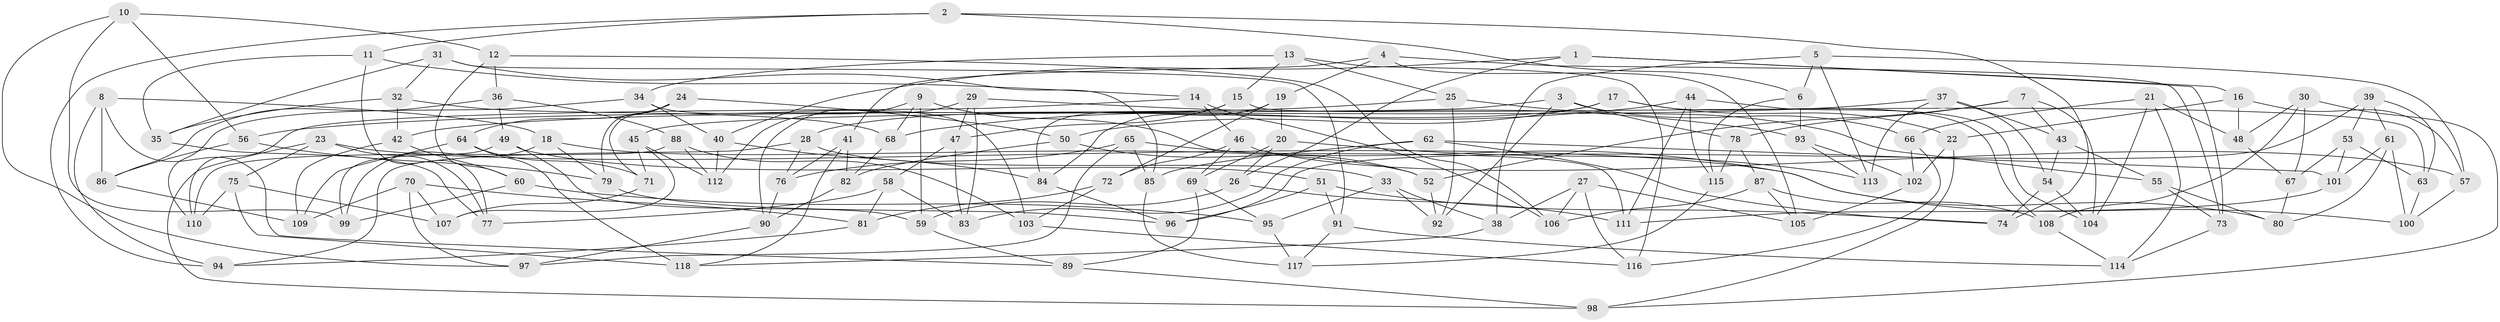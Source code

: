 // coarse degree distribution, {11: 0.08333333333333333, 7: 0.0625, 10: 0.041666666666666664, 3: 0.20833333333333334, 9: 0.041666666666666664, 5: 0.020833333333333332, 4: 0.3333333333333333, 6: 0.08333333333333333, 8: 0.125}
// Generated by graph-tools (version 1.1) at 2025/54/03/04/25 22:54:04]
// undirected, 118 vertices, 236 edges
graph export_dot {
  node [color=gray90,style=filled];
  1;
  2;
  3;
  4;
  5;
  6;
  7;
  8;
  9;
  10;
  11;
  12;
  13;
  14;
  15;
  16;
  17;
  18;
  19;
  20;
  21;
  22;
  23;
  24;
  25;
  26;
  27;
  28;
  29;
  30;
  31;
  32;
  33;
  34;
  35;
  36;
  37;
  38;
  39;
  40;
  41;
  42;
  43;
  44;
  45;
  46;
  47;
  48;
  49;
  50;
  51;
  52;
  53;
  54;
  55;
  56;
  57;
  58;
  59;
  60;
  61;
  62;
  63;
  64;
  65;
  66;
  67;
  68;
  69;
  70;
  71;
  72;
  73;
  74;
  75;
  76;
  77;
  78;
  79;
  80;
  81;
  82;
  83;
  84;
  85;
  86;
  87;
  88;
  89;
  90;
  91;
  92;
  93;
  94;
  95;
  96;
  97;
  98;
  99;
  100;
  101;
  102;
  103;
  104;
  105;
  106;
  107;
  108;
  109;
  110;
  111;
  112;
  113;
  114;
  115;
  116;
  117;
  118;
  1 -- 26;
  1 -- 73;
  1 -- 40;
  1 -- 16;
  2 -- 74;
  2 -- 6;
  2 -- 94;
  2 -- 11;
  3 -- 45;
  3 -- 66;
  3 -- 78;
  3 -- 92;
  4 -- 41;
  4 -- 105;
  4 -- 73;
  4 -- 19;
  5 -- 113;
  5 -- 57;
  5 -- 6;
  5 -- 38;
  6 -- 115;
  6 -- 93;
  7 -- 43;
  7 -- 104;
  7 -- 52;
  7 -- 78;
  8 -- 18;
  8 -- 89;
  8 -- 94;
  8 -- 86;
  9 -- 112;
  9 -- 68;
  9 -- 111;
  9 -- 59;
  10 -- 97;
  10 -- 12;
  10 -- 56;
  10 -- 99;
  11 -- 14;
  11 -- 77;
  11 -- 35;
  12 -- 106;
  12 -- 60;
  12 -- 36;
  13 -- 34;
  13 -- 25;
  13 -- 15;
  13 -- 116;
  14 -- 106;
  14 -- 46;
  14 -- 110;
  15 -- 84;
  15 -- 47;
  15 -- 63;
  16 -- 57;
  16 -- 22;
  16 -- 48;
  17 -- 28;
  17 -- 108;
  17 -- 50;
  17 -- 22;
  18 -- 52;
  18 -- 99;
  18 -- 79;
  19 -- 20;
  19 -- 72;
  19 -- 84;
  20 -- 69;
  20 -- 113;
  20 -- 26;
  21 -- 48;
  21 -- 104;
  21 -- 66;
  21 -- 114;
  22 -- 98;
  22 -- 102;
  23 -- 77;
  23 -- 75;
  23 -- 98;
  23 -- 100;
  24 -- 64;
  24 -- 50;
  24 -- 79;
  24 -- 71;
  25 -- 55;
  25 -- 42;
  25 -- 92;
  26 -- 59;
  26 -- 111;
  27 -- 106;
  27 -- 38;
  27 -- 105;
  27 -- 116;
  28 -- 33;
  28 -- 76;
  28 -- 94;
  29 -- 83;
  29 -- 90;
  29 -- 93;
  29 -- 47;
  30 -- 48;
  30 -- 98;
  30 -- 67;
  30 -- 108;
  31 -- 91;
  31 -- 35;
  31 -- 32;
  31 -- 85;
  32 -- 42;
  32 -- 35;
  32 -- 68;
  33 -- 92;
  33 -- 95;
  33 -- 38;
  34 -- 110;
  34 -- 40;
  34 -- 103;
  35 -- 77;
  36 -- 49;
  36 -- 86;
  36 -- 88;
  37 -- 43;
  37 -- 113;
  37 -- 54;
  37 -- 56;
  38 -- 118;
  39 -- 96;
  39 -- 63;
  39 -- 53;
  39 -- 61;
  40 -- 112;
  40 -- 84;
  41 -- 76;
  41 -- 118;
  41 -- 82;
  42 -- 109;
  42 -- 60;
  43 -- 54;
  43 -- 55;
  44 -- 115;
  44 -- 68;
  44 -- 111;
  44 -- 104;
  45 -- 107;
  45 -- 71;
  45 -- 112;
  46 -- 72;
  46 -- 57;
  46 -- 69;
  47 -- 83;
  47 -- 58;
  48 -- 67;
  49 -- 51;
  49 -- 99;
  49 -- 59;
  50 -- 52;
  50 -- 82;
  51 -- 96;
  51 -- 91;
  51 -- 74;
  52 -- 92;
  53 -- 101;
  53 -- 67;
  53 -- 63;
  54 -- 74;
  54 -- 104;
  55 -- 80;
  55 -- 73;
  56 -- 86;
  56 -- 79;
  57 -- 100;
  58 -- 83;
  58 -- 81;
  58 -- 77;
  59 -- 89;
  60 -- 99;
  60 -- 95;
  61 -- 100;
  61 -- 101;
  61 -- 80;
  62 -- 85;
  62 -- 101;
  62 -- 83;
  62 -- 74;
  63 -- 100;
  64 -- 109;
  64 -- 71;
  64 -- 118;
  65 -- 97;
  65 -- 85;
  65 -- 76;
  65 -- 80;
  66 -- 116;
  66 -- 102;
  67 -- 80;
  68 -- 82;
  69 -- 95;
  69 -- 89;
  70 -- 97;
  70 -- 81;
  70 -- 109;
  70 -- 107;
  71 -- 107;
  72 -- 81;
  72 -- 103;
  73 -- 114;
  75 -- 118;
  75 -- 107;
  75 -- 110;
  76 -- 90;
  78 -- 87;
  78 -- 115;
  79 -- 96;
  81 -- 94;
  82 -- 90;
  84 -- 96;
  85 -- 117;
  86 -- 109;
  87 -- 108;
  87 -- 105;
  87 -- 106;
  88 -- 103;
  88 -- 110;
  88 -- 112;
  89 -- 98;
  90 -- 97;
  91 -- 114;
  91 -- 117;
  93 -- 113;
  93 -- 102;
  95 -- 117;
  101 -- 111;
  102 -- 105;
  103 -- 116;
  108 -- 114;
  115 -- 117;
}
